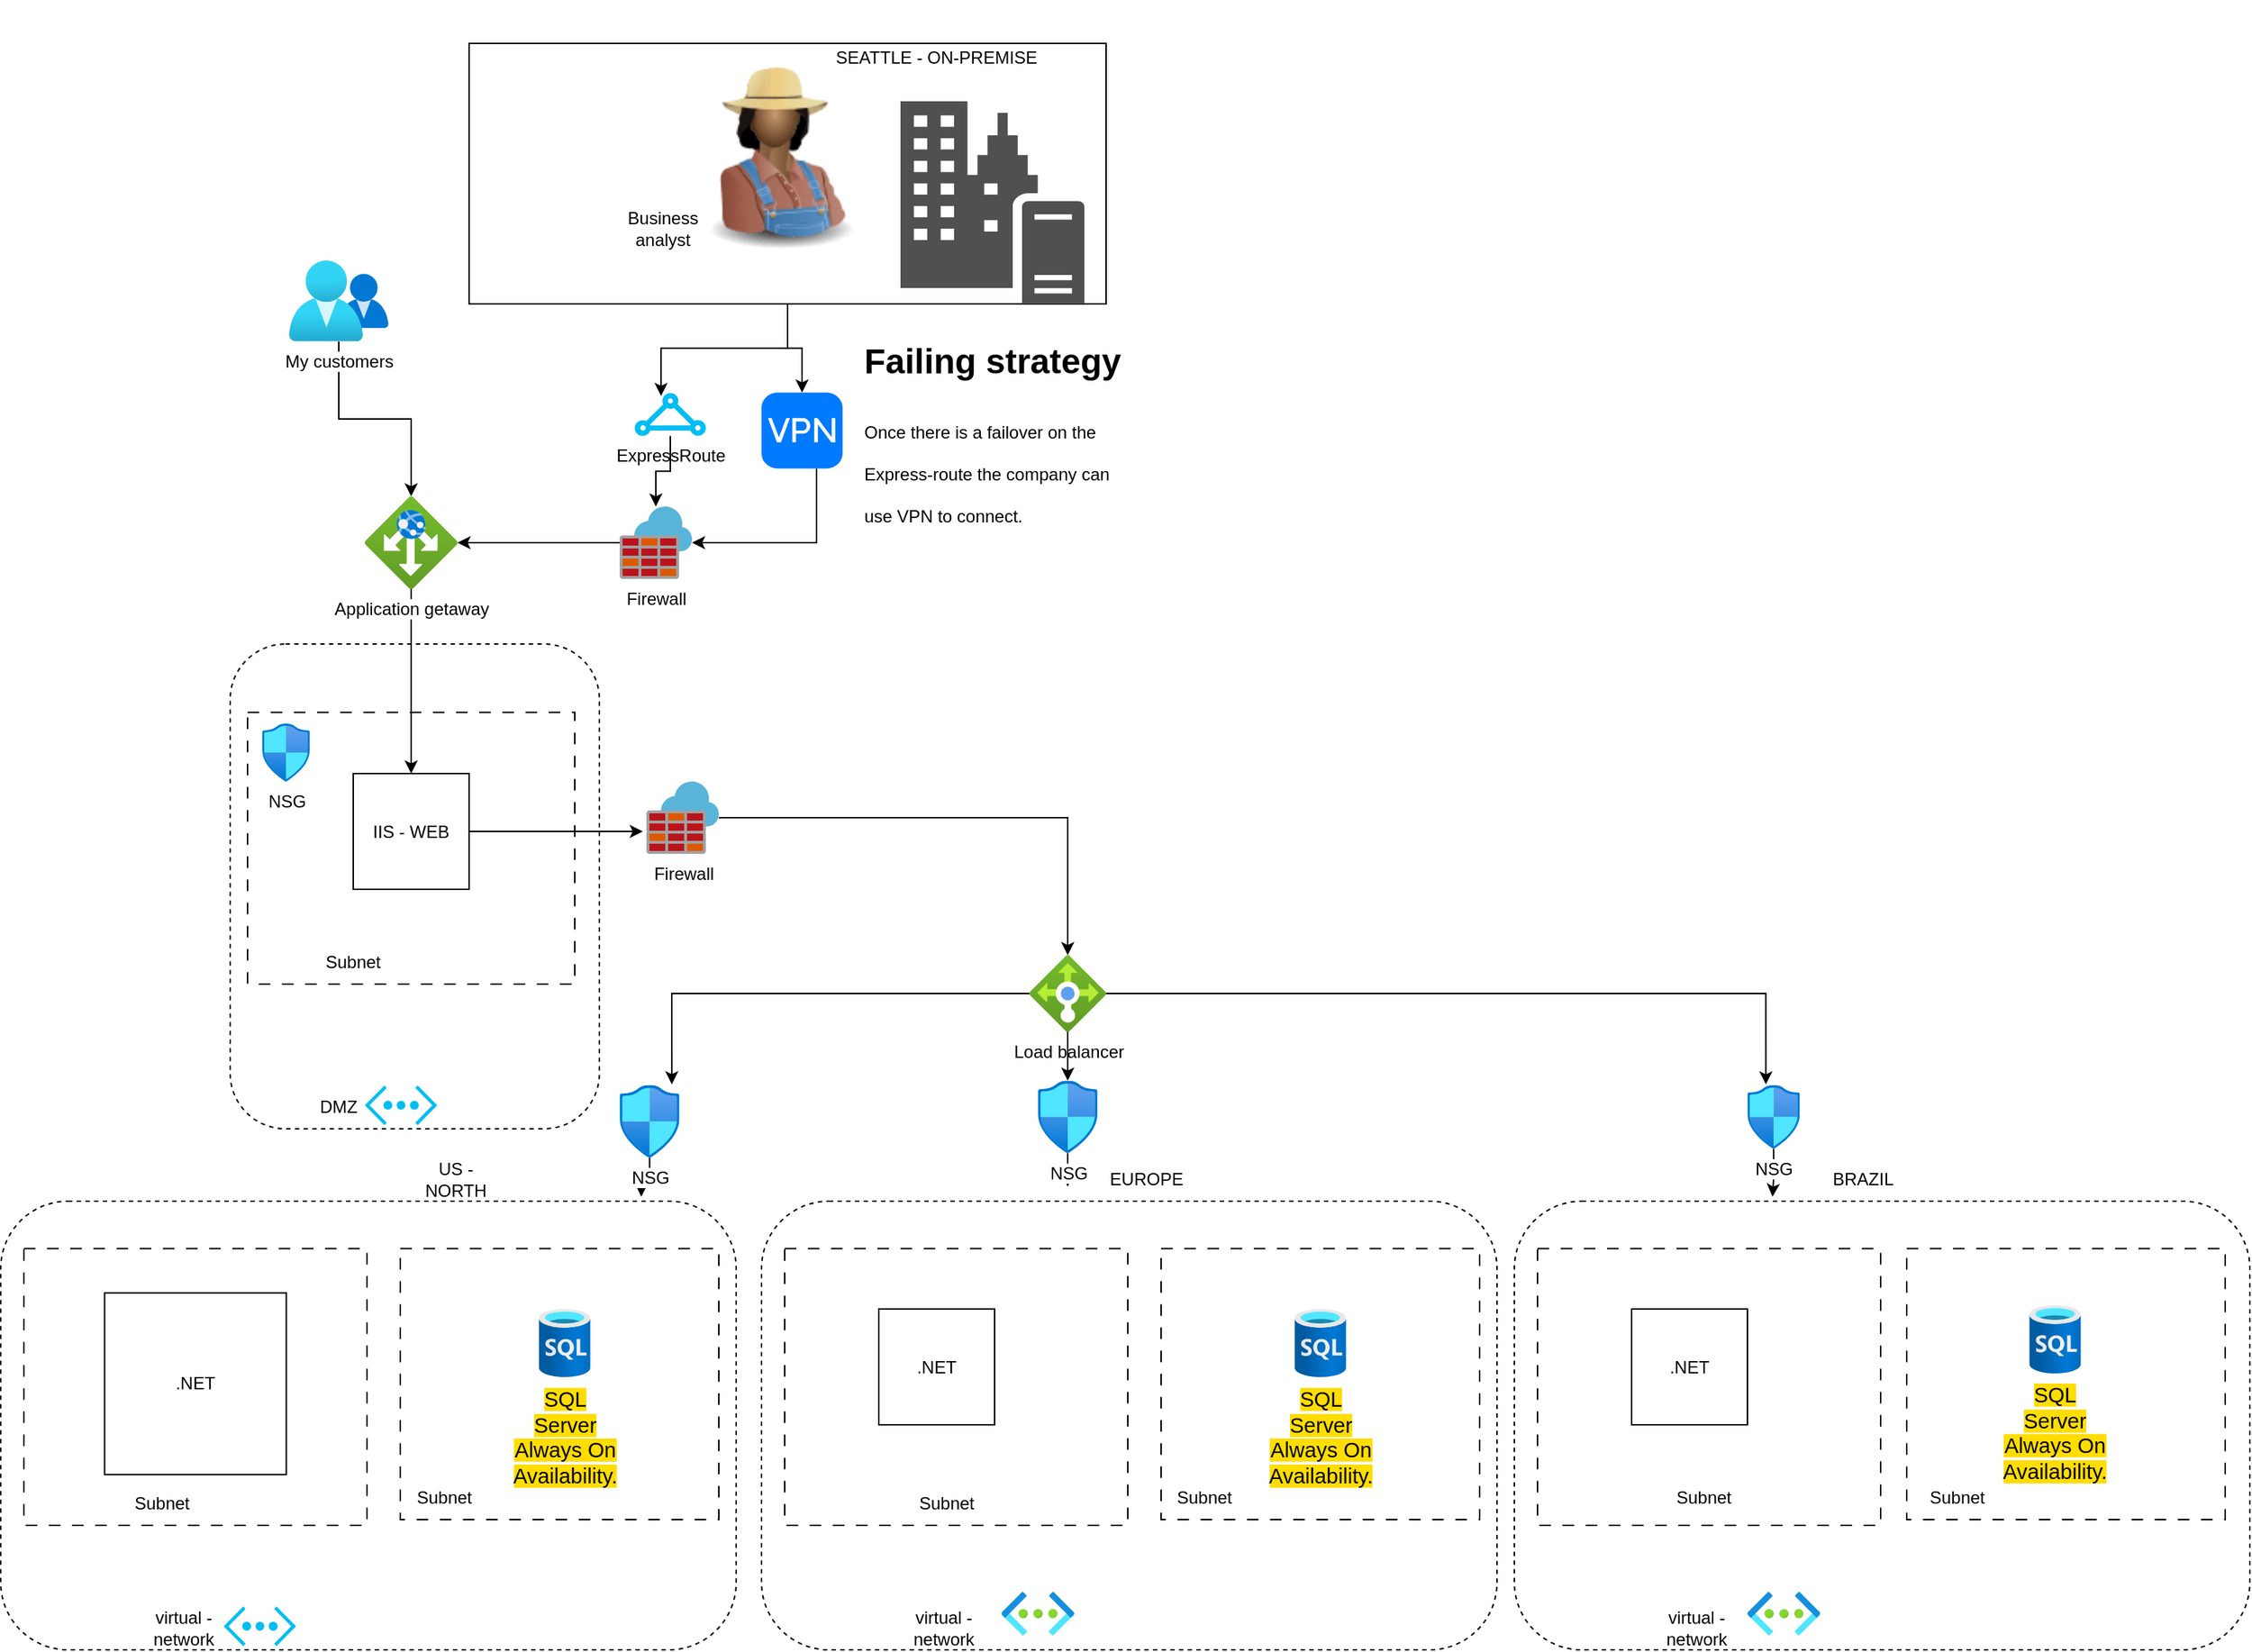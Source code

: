 <mxfile version="22.1.11" type="github">
  <diagram name="Page-1" id="91qA87hdiszA3aOv8GyX">
    <mxGraphModel dx="2927" dy="2325" grid="1" gridSize="10" guides="1" tooltips="1" connect="1" arrows="1" fold="1" page="1" pageScale="1" pageWidth="827" pageHeight="1169" math="0" shadow="0">
      <root>
        <mxCell id="0" />
        <mxCell id="1" parent="0" />
        <mxCell id="9Iidg85aKy6UL-_RCno8-112" style="edgeStyle=orthogonalEdgeStyle;rounded=0;orthogonalLoop=1;jettySize=auto;html=1;" edge="1" parent="1" source="9Iidg85aKy6UL-_RCno8-90" target="9Iidg85aKy6UL-_RCno8-105">
          <mxGeometry relative="1" as="geometry" />
        </mxCell>
        <mxCell id="9Iidg85aKy6UL-_RCno8-90" value="" style="rounded=0;whiteSpace=wrap;html=1;" vertex="1" parent="1">
          <mxGeometry x="200" y="-90" width="440" height="180" as="geometry" />
        </mxCell>
        <mxCell id="9Iidg85aKy6UL-_RCno8-50" value="" style="rounded=1;whiteSpace=wrap;html=1;dashed=1;" vertex="1" parent="1">
          <mxGeometry x="35" y="325" width="255" height="335" as="geometry" />
        </mxCell>
        <mxCell id="9Iidg85aKy6UL-_RCno8-4" value="" style="rounded=1;whiteSpace=wrap;html=1;dashed=1;" vertex="1" parent="1">
          <mxGeometry x="-123.5" y="710" width="508" height="310" as="geometry" />
        </mxCell>
        <mxCell id="9Iidg85aKy6UL-_RCno8-10" value="" style="rounded=0;whiteSpace=wrap;html=1;dashed=1;dashPattern=8 8;" vertex="1" parent="1">
          <mxGeometry x="47" y="372.25" width="226" height="187.75" as="geometry" />
        </mxCell>
        <mxCell id="9Iidg85aKy6UL-_RCno8-8" value="" style="rounded=0;whiteSpace=wrap;html=1;dashed=1;dashPattern=8 8;" vertex="1" parent="1">
          <mxGeometry x="-107.5" y="742.75" width="237" height="191.25" as="geometry" />
        </mxCell>
        <mxCell id="9Iidg85aKy6UL-_RCno8-6" value="" style="rounded=0;whiteSpace=wrap;html=1;dashed=1;dashPattern=8 8;" vertex="1" parent="1">
          <mxGeometry x="152.5" y="742.75" width="220" height="187.25" as="geometry" />
        </mxCell>
        <mxCell id="9Iidg85aKy6UL-_RCno8-1" value="IIS - WEB" style="whiteSpace=wrap;html=1;aspect=fixed;" vertex="1" parent="1">
          <mxGeometry x="120" y="414.5" width="80" height="80" as="geometry" />
        </mxCell>
        <mxCell id="9Iidg85aKy6UL-_RCno8-2" value=".NET" style="whiteSpace=wrap;html=1;aspect=fixed;" vertex="1" parent="1">
          <mxGeometry x="-51.75" y="773.38" width="125.5" height="125.5" as="geometry" />
        </mxCell>
        <mxCell id="9Iidg85aKy6UL-_RCno8-5" value="virtual - network&lt;br&gt;" style="text;strokeColor=none;align=center;fillColor=none;html=1;verticalAlign=middle;whiteSpace=wrap;rounded=0;" vertex="1" parent="1">
          <mxGeometry x="-27.5" y="990" width="60" height="30" as="geometry" />
        </mxCell>
        <mxCell id="9Iidg85aKy6UL-_RCno8-7" value="Subnet" style="text;strokeColor=none;align=center;fillColor=none;html=1;verticalAlign=middle;whiteSpace=wrap;rounded=0;" vertex="1" parent="1">
          <mxGeometry x="152.5" y="900" width="60" height="30" as="geometry" />
        </mxCell>
        <mxCell id="9Iidg85aKy6UL-_RCno8-9" value="Subnet" style="text;strokeColor=none;align=center;fillColor=none;html=1;verticalAlign=middle;whiteSpace=wrap;rounded=0;" vertex="1" parent="1">
          <mxGeometry x="-42.5" y="904" width="60" height="30" as="geometry" />
        </mxCell>
        <mxCell id="9Iidg85aKy6UL-_RCno8-11" value="Subnet" style="text;strokeColor=none;align=center;fillColor=none;html=1;verticalAlign=middle;whiteSpace=wrap;rounded=0;" vertex="1" parent="1">
          <mxGeometry x="90" y="530" width="60" height="30" as="geometry" />
        </mxCell>
        <mxCell id="9Iidg85aKy6UL-_RCno8-20" style="edgeStyle=orthogonalEdgeStyle;rounded=0;orthogonalLoop=1;jettySize=auto;html=1;" edge="1" parent="1" source="9Iidg85aKy6UL-_RCno8-25" target="9Iidg85aKy6UL-_RCno8-19">
          <mxGeometry relative="1" as="geometry">
            <mxPoint x="415.5" y="23.0" as="sourcePoint" />
          </mxGeometry>
        </mxCell>
        <mxCell id="9Iidg85aKy6UL-_RCno8-37" style="edgeStyle=orthogonalEdgeStyle;rounded=0;orthogonalLoop=1;jettySize=auto;html=1;" edge="1" parent="1" source="9Iidg85aKy6UL-_RCno8-19" target="9Iidg85aKy6UL-_RCno8-35">
          <mxGeometry relative="1" as="geometry" />
        </mxCell>
        <mxCell id="9Iidg85aKy6UL-_RCno8-19" value="Firewall&lt;br&gt;" style="image;sketch=0;aspect=fixed;html=1;points=[];align=center;fontSize=12;image=img/lib/mscae/Azure_Firewall.svg;" vertex="1" parent="1">
          <mxGeometry x="304" y="230" width="50" height="50" as="geometry" />
        </mxCell>
        <mxCell id="9Iidg85aKy6UL-_RCno8-26" value="Business analyst&lt;br&gt;" style="text;strokeColor=none;align=center;fillColor=none;html=1;verticalAlign=middle;whiteSpace=wrap;rounded=0;" vertex="1" parent="1">
          <mxGeometry x="304" y="23" width="60" height="30" as="geometry" />
        </mxCell>
        <mxCell id="9Iidg85aKy6UL-_RCno8-44" style="edgeStyle=orthogonalEdgeStyle;rounded=0;orthogonalLoop=1;jettySize=auto;html=1;" edge="1" parent="1" source="9Iidg85aKy6UL-_RCno8-35" target="9Iidg85aKy6UL-_RCno8-1">
          <mxGeometry relative="1" as="geometry" />
        </mxCell>
        <mxCell id="9Iidg85aKy6UL-_RCno8-35" value="Application getaway&lt;br&gt;" style="image;aspect=fixed;html=1;points=[];align=center;fontSize=12;image=img/lib/azure2/networking/Application_Gateways.svg;" vertex="1" parent="1">
          <mxGeometry x="128" y="223" width="64" height="64" as="geometry" />
        </mxCell>
        <mxCell id="9Iidg85aKy6UL-_RCno8-41" value="" style="image;html=1;image=img/lib/clip_art/people/Farmer_Woman_Black_128x128.png" vertex="1" parent="1">
          <mxGeometry x="309" y="-84" width="209" height="137" as="geometry" />
        </mxCell>
        <mxCell id="9Iidg85aKy6UL-_RCno8-51" value="DMZ" style="text;strokeColor=none;align=center;fillColor=none;html=1;verticalAlign=middle;whiteSpace=wrap;rounded=0;" vertex="1" parent="1">
          <mxGeometry x="80" y="630" width="60" height="30" as="geometry" />
        </mxCell>
        <mxCell id="9Iidg85aKy6UL-_RCno8-52" value="" style="edgeStyle=orthogonalEdgeStyle;rounded=0;orthogonalLoop=1;jettySize=auto;html=1;" edge="1" parent="1" source="9Iidg85aKy6UL-_RCno8-1">
          <mxGeometry relative="1" as="geometry">
            <mxPoint x="200" y="455" as="sourcePoint" />
            <mxPoint x="320" y="454.5" as="targetPoint" />
          </mxGeometry>
        </mxCell>
        <mxCell id="9Iidg85aKy6UL-_RCno8-54" value="&lt;meta charset=&quot;utf-8&quot;&gt;&lt;b id=&quot;docs-internal-guid-7738dd8b-7fff-8908-fcbc-ecf5016bc767&quot; style=&quot;font-weight:normal;&quot;&gt;&lt;span style=&quot;font-size: 11pt; font-family: Arial, sans-serif; color: rgb(0, 0, 0); background-color: rgb(255, 221, 0); font-weight: 400; font-style: normal; font-variant: normal; text-decoration: none; vertical-align: baseline;&quot;&gt;SQL Server Always On Availability.&lt;/span&gt;&lt;/b&gt;" style="whiteSpace=wrap;html=1;aspect=fixed;shape=image;labelBackgroundColor=default;verticalAlign=top;verticalLabelPosition=bottom;points=[];image=img/lib/azure2/databases/SQL_Database.svg;" vertex="1" parent="1">
          <mxGeometry x="242.5" y="784.5" width="47" height="47" as="geometry" />
        </mxCell>
        <mxCell id="9Iidg85aKy6UL-_RCno8-56" value="" style="rounded=1;whiteSpace=wrap;html=1;dashed=1;" vertex="1" parent="1">
          <mxGeometry x="402" y="710" width="508" height="310" as="geometry" />
        </mxCell>
        <mxCell id="9Iidg85aKy6UL-_RCno8-57" value="" style="rounded=0;whiteSpace=wrap;html=1;dashed=1;dashPattern=8 8;" vertex="1" parent="1">
          <mxGeometry x="418" y="742.75" width="237" height="191.25" as="geometry" />
        </mxCell>
        <mxCell id="9Iidg85aKy6UL-_RCno8-58" value="" style="rounded=0;whiteSpace=wrap;html=1;dashed=1;dashPattern=8 8;" vertex="1" parent="1">
          <mxGeometry x="678" y="742.75" width="220" height="187.25" as="geometry" />
        </mxCell>
        <mxCell id="9Iidg85aKy6UL-_RCno8-60" value=".NET" style="whiteSpace=wrap;html=1;aspect=fixed;" vertex="1" parent="1">
          <mxGeometry x="483" y="784.5" width="80" height="80" as="geometry" />
        </mxCell>
        <mxCell id="9Iidg85aKy6UL-_RCno8-61" value="virtual - network&lt;br&gt;" style="text;strokeColor=none;align=center;fillColor=none;html=1;verticalAlign=middle;whiteSpace=wrap;rounded=0;" vertex="1" parent="1">
          <mxGeometry x="498" y="990" width="60" height="30" as="geometry" />
        </mxCell>
        <mxCell id="9Iidg85aKy6UL-_RCno8-62" value="Subnet" style="text;strokeColor=none;align=center;fillColor=none;html=1;verticalAlign=middle;whiteSpace=wrap;rounded=0;" vertex="1" parent="1">
          <mxGeometry x="678" y="900" width="60" height="30" as="geometry" />
        </mxCell>
        <mxCell id="9Iidg85aKy6UL-_RCno8-63" value="&lt;meta charset=&quot;utf-8&quot;&gt;&lt;b id=&quot;docs-internal-guid-7738dd8b-7fff-8908-fcbc-ecf5016bc767&quot; style=&quot;font-weight:normal;&quot;&gt;&lt;span style=&quot;font-size: 11pt; font-family: Arial, sans-serif; color: rgb(0, 0, 0); background-color: rgb(255, 221, 0); font-weight: 400; font-style: normal; font-variant: normal; text-decoration: none; vertical-align: baseline;&quot;&gt;SQL Server Always On Availability.&lt;/span&gt;&lt;/b&gt;" style="whiteSpace=wrap;html=1;aspect=fixed;shape=image;labelBackgroundColor=default;verticalAlign=top;verticalLabelPosition=bottom;points=[];image=img/lib/azure2/databases/SQL_Database.svg;" vertex="1" parent="1">
          <mxGeometry x="764.5" y="784.5" width="47" height="47" as="geometry" />
        </mxCell>
        <mxCell id="9Iidg85aKy6UL-_RCno8-64" value="" style="rounded=1;whiteSpace=wrap;html=1;dashed=1;" vertex="1" parent="1">
          <mxGeometry x="922" y="710" width="508" height="310" as="geometry" />
        </mxCell>
        <mxCell id="9Iidg85aKy6UL-_RCno8-65" value="" style="rounded=0;whiteSpace=wrap;html=1;dashed=1;dashPattern=8 8;" vertex="1" parent="1">
          <mxGeometry x="938" y="742.75" width="237" height="191.25" as="geometry" />
        </mxCell>
        <mxCell id="9Iidg85aKy6UL-_RCno8-66" value="" style="rounded=0;whiteSpace=wrap;html=1;dashed=1;dashPattern=8 8;" vertex="1" parent="1">
          <mxGeometry x="1193" y="742.75" width="220" height="187.25" as="geometry" />
        </mxCell>
        <mxCell id="9Iidg85aKy6UL-_RCno8-68" value=".NET" style="whiteSpace=wrap;html=1;aspect=fixed;" vertex="1" parent="1">
          <mxGeometry x="1003" y="784.5" width="80" height="80" as="geometry" />
        </mxCell>
        <mxCell id="9Iidg85aKy6UL-_RCno8-69" value="virtual - network&lt;br&gt;" style="text;strokeColor=none;align=center;fillColor=none;html=1;verticalAlign=middle;whiteSpace=wrap;rounded=0;" vertex="1" parent="1">
          <mxGeometry x="1018" y="990" width="60" height="30" as="geometry" />
        </mxCell>
        <mxCell id="9Iidg85aKy6UL-_RCno8-70" value="Subnet" style="text;strokeColor=none;align=center;fillColor=none;html=1;verticalAlign=middle;whiteSpace=wrap;rounded=0;" vertex="1" parent="1">
          <mxGeometry x="1198" y="900" width="60" height="30" as="geometry" />
        </mxCell>
        <mxCell id="9Iidg85aKy6UL-_RCno8-71" value="&lt;meta charset=&quot;utf-8&quot;&gt;&lt;b id=&quot;docs-internal-guid-7738dd8b-7fff-8908-fcbc-ecf5016bc767&quot; style=&quot;font-weight:normal;&quot;&gt;&lt;span style=&quot;font-size: 11pt; font-family: Arial, sans-serif; color: rgb(0, 0, 0); background-color: rgb(255, 221, 0); font-weight: 400; font-style: normal; font-variant: normal; text-decoration: none; vertical-align: baseline;&quot;&gt;SQL Server Always On Availability.&lt;/span&gt;&lt;/b&gt;" style="whiteSpace=wrap;html=1;aspect=fixed;shape=image;labelBackgroundColor=default;verticalAlign=top;verticalLabelPosition=bottom;points=[];image=img/lib/azure2/databases/SQL_Database.svg;" vertex="1" parent="1">
          <mxGeometry x="1272" y="782" width="47" height="47" as="geometry" />
        </mxCell>
        <mxCell id="9Iidg85aKy6UL-_RCno8-101" style="edgeStyle=orthogonalEdgeStyle;rounded=0;orthogonalLoop=1;jettySize=auto;html=1;" edge="1" parent="1" source="9Iidg85aKy6UL-_RCno8-120">
          <mxGeometry relative="1" as="geometry">
            <mxPoint x="613.5" y="700" as="targetPoint" />
          </mxGeometry>
        </mxCell>
        <mxCell id="9Iidg85aKy6UL-_RCno8-73" value="Load balancer&lt;br&gt;" style="image;aspect=fixed;html=1;points=[];align=center;fontSize=12;image=img/lib/azure2/networking/Load_Balancers.svg;" vertex="1" parent="1">
          <mxGeometry x="587" y="540" width="53" height="53" as="geometry" />
        </mxCell>
        <mxCell id="9Iidg85aKy6UL-_RCno8-79" value="EUROPE" style="text;strokeColor=none;align=center;fillColor=none;html=1;verticalAlign=middle;whiteSpace=wrap;rounded=0;" vertex="1" parent="1">
          <mxGeometry x="638" y="680" width="60" height="30" as="geometry" />
        </mxCell>
        <mxCell id="9Iidg85aKy6UL-_RCno8-80" value="BRAZIL" style="text;strokeColor=none;align=center;fillColor=none;html=1;verticalAlign=middle;whiteSpace=wrap;rounded=0;" vertex="1" parent="1">
          <mxGeometry x="1133" y="680" width="60" height="30" as="geometry" />
        </mxCell>
        <mxCell id="9Iidg85aKy6UL-_RCno8-81" value="US -NORTH" style="text;strokeColor=none;align=center;fillColor=none;html=1;verticalAlign=middle;whiteSpace=wrap;rounded=0;" vertex="1" parent="1">
          <mxGeometry x="160.5" y="680" width="60" height="30" as="geometry" />
        </mxCell>
        <mxCell id="9Iidg85aKy6UL-_RCno8-99" style="edgeStyle=orthogonalEdgeStyle;rounded=0;orthogonalLoop=1;jettySize=auto;html=1;" edge="1" parent="1" source="9Iidg85aKy6UL-_RCno8-82" target="9Iidg85aKy6UL-_RCno8-73">
          <mxGeometry relative="1" as="geometry" />
        </mxCell>
        <mxCell id="9Iidg85aKy6UL-_RCno8-82" value="Firewall&lt;br&gt;" style="image;sketch=0;aspect=fixed;html=1;points=[];align=center;fontSize=12;image=img/lib/mscae/Azure_Firewall.svg;" vertex="1" parent="1">
          <mxGeometry x="322.5" y="420" width="50" height="50" as="geometry" />
        </mxCell>
        <mxCell id="9Iidg85aKy6UL-_RCno8-83" value="Subnet" style="text;strokeColor=none;align=center;fillColor=none;html=1;verticalAlign=middle;whiteSpace=wrap;rounded=0;" vertex="1" parent="1">
          <mxGeometry x="500" y="904" width="60" height="30" as="geometry" />
        </mxCell>
        <mxCell id="9Iidg85aKy6UL-_RCno8-84" value="Subnet" style="text;strokeColor=none;align=center;fillColor=none;html=1;verticalAlign=middle;whiteSpace=wrap;rounded=0;" vertex="1" parent="1">
          <mxGeometry x="1023" y="900" width="60" height="30" as="geometry" />
        </mxCell>
        <mxCell id="9Iidg85aKy6UL-_RCno8-25" value="ExpressRoute&lt;br&gt;" style="verticalLabelPosition=bottom;html=1;verticalAlign=top;align=center;strokeColor=none;fillColor=#00BEF2;shape=mxgraph.azure.express_route;pointerEvents=1;" vertex="1" parent="1">
          <mxGeometry x="314" y="151.25" width="50" height="30" as="geometry" />
        </mxCell>
        <mxCell id="9Iidg85aKy6UL-_RCno8-91" value="SEATTLE - ON-PREMISE" style="text;strokeColor=none;align=center;fillColor=none;html=1;verticalAlign=middle;whiteSpace=wrap;rounded=0;" vertex="1" parent="1">
          <mxGeometry x="428" y="-120" width="190" height="80" as="geometry" />
        </mxCell>
        <mxCell id="9Iidg85aKy6UL-_RCno8-92" value="" style="sketch=0;pointerEvents=1;shadow=0;dashed=0;html=1;strokeColor=none;fillColor=#505050;labelPosition=center;verticalLabelPosition=bottom;verticalAlign=top;outlineConnect=0;align=center;shape=mxgraph.office.servers.on_premises_server;" vertex="1" parent="1">
          <mxGeometry x="498" y="-50" width="127" height="140" as="geometry" />
        </mxCell>
        <mxCell id="9Iidg85aKy6UL-_RCno8-94" value="" style="verticalLabelPosition=bottom;html=1;verticalAlign=top;align=center;strokeColor=none;fillColor=#00BEF2;shape=mxgraph.azure.virtual_network;pointerEvents=1;" vertex="1" parent="1">
          <mxGeometry x="30.5" y="990" width="50" height="27.5" as="geometry" />
        </mxCell>
        <mxCell id="9Iidg85aKy6UL-_RCno8-95" value="" style="verticalLabelPosition=bottom;html=1;verticalAlign=top;align=center;strokeColor=none;fillColor=#00BEF2;shape=mxgraph.azure.virtual_network;pointerEvents=1;" vertex="1" parent="1">
          <mxGeometry x="128" y="630" width="50" height="27.5" as="geometry" />
        </mxCell>
        <mxCell id="9Iidg85aKy6UL-_RCno8-96" value="" style="image;aspect=fixed;html=1;points=[];align=center;fontSize=12;image=img/lib/azure2/networking/Virtual_Networks.svg;" vertex="1" parent="1">
          <mxGeometry x="567.75" y="980" width="50.25" height="30" as="geometry" />
        </mxCell>
        <mxCell id="9Iidg85aKy6UL-_RCno8-97" value="" style="image;aspect=fixed;html=1;points=[];align=center;fontSize=12;image=img/lib/azure2/networking/Virtual_Networks.svg;" vertex="1" parent="1">
          <mxGeometry x="1083" y="980" width="50.25" height="30" as="geometry" />
        </mxCell>
        <mxCell id="9Iidg85aKy6UL-_RCno8-100" style="edgeStyle=orthogonalEdgeStyle;rounded=0;orthogonalLoop=1;jettySize=auto;html=1;entryX=0.871;entryY=-0.01;entryDx=0;entryDy=0;entryPerimeter=0;" edge="1" parent="1" source="9Iidg85aKy6UL-_RCno8-116" target="9Iidg85aKy6UL-_RCno8-4">
          <mxGeometry relative="1" as="geometry" />
        </mxCell>
        <mxCell id="9Iidg85aKy6UL-_RCno8-102" style="edgeStyle=orthogonalEdgeStyle;rounded=0;orthogonalLoop=1;jettySize=auto;html=1;entryX=0.351;entryY=-0.01;entryDx=0;entryDy=0;entryPerimeter=0;" edge="1" parent="1" source="9Iidg85aKy6UL-_RCno8-121" target="9Iidg85aKy6UL-_RCno8-64">
          <mxGeometry relative="1" as="geometry" />
        </mxCell>
        <mxCell id="9Iidg85aKy6UL-_RCno8-104" style="edgeStyle=orthogonalEdgeStyle;rounded=0;orthogonalLoop=1;jettySize=auto;html=1;entryX=0.372;entryY=0.078;entryDx=0;entryDy=0;entryPerimeter=0;" edge="1" parent="1" source="9Iidg85aKy6UL-_RCno8-90" target="9Iidg85aKy6UL-_RCno8-25">
          <mxGeometry relative="1" as="geometry" />
        </mxCell>
        <mxCell id="9Iidg85aKy6UL-_RCno8-113" style="edgeStyle=orthogonalEdgeStyle;rounded=0;orthogonalLoop=1;jettySize=auto;html=1;" edge="1" parent="1" source="9Iidg85aKy6UL-_RCno8-105" target="9Iidg85aKy6UL-_RCno8-19">
          <mxGeometry relative="1" as="geometry">
            <mxPoint x="430" y="271.778" as="targetPoint" />
            <Array as="points">
              <mxPoint x="440" y="255" />
            </Array>
          </mxGeometry>
        </mxCell>
        <mxCell id="9Iidg85aKy6UL-_RCno8-105" value="" style="html=1;strokeWidth=1;shadow=0;dashed=0;shape=mxgraph.ios7.misc.vpn;fillColor=#007AFF;strokeColor=none;buttonText=;strokeColor2=#222222;fontColor=#222222;fontSize=8;verticalLabelPosition=bottom;verticalAlign=top;align=center;sketch=0;" vertex="1" parent="1">
          <mxGeometry x="402" y="151.25" width="56" height="52.5" as="geometry" />
        </mxCell>
        <mxCell id="9Iidg85aKy6UL-_RCno8-115" value="&lt;h1&gt;&lt;span style=&quot;background-color: initial;&quot;&gt;Failing strategy&lt;/span&gt;&lt;/h1&gt;&lt;h1&gt;&lt;span style=&quot;background-color: initial;&quot;&gt;&lt;span style=&quot;font-size: 12px; font-weight: normal;&quot;&gt;Once there is a &lt;/span&gt;&lt;span style=&quot;font-size: 12px; font-weight: 400;&quot;&gt;failover&lt;/span&gt;&lt;span style=&quot;font-size: 12px; font-weight: normal;&quot;&gt;&amp;nbsp;on the &lt;/span&gt;&lt;span style=&quot;font-size: 12px; font-weight: 400;&quot;&gt;Express-route&lt;/span&gt;&lt;span style=&quot;font-size: 12px; font-weight: normal;&quot;&gt;&amp;nbsp;the company can use VPN to connect.&lt;/span&gt;&lt;/span&gt;&lt;br&gt;&lt;/h1&gt;" style="text;html=1;strokeColor=none;fillColor=none;spacing=5;spacingTop=-20;whiteSpace=wrap;overflow=hidden;rounded=0;" vertex="1" parent="1">
          <mxGeometry x="468" y="110" width="187" height="150" as="geometry" />
        </mxCell>
        <mxCell id="9Iidg85aKy6UL-_RCno8-122" value="" style="edgeStyle=orthogonalEdgeStyle;rounded=0;orthogonalLoop=1;jettySize=auto;html=1;entryX=0.351;entryY=-0.01;entryDx=0;entryDy=0;entryPerimeter=0;" edge="1" parent="1" source="9Iidg85aKy6UL-_RCno8-73" target="9Iidg85aKy6UL-_RCno8-121">
          <mxGeometry relative="1" as="geometry">
            <mxPoint x="640" y="567" as="sourcePoint" />
            <mxPoint x="1100" y="707" as="targetPoint" />
          </mxGeometry>
        </mxCell>
        <mxCell id="9Iidg85aKy6UL-_RCno8-121" value="NSG&lt;br&gt;" style="image;aspect=fixed;html=1;points=[];align=center;fontSize=12;image=img/lib/azure2/networking/Network_Security_Groups.svg;" vertex="1" parent="1">
          <mxGeometry x="1083" y="629.75" width="36.24" height="44" as="geometry" />
        </mxCell>
        <mxCell id="9Iidg85aKy6UL-_RCno8-123" value="" style="edgeStyle=orthogonalEdgeStyle;rounded=0;orthogonalLoop=1;jettySize=auto;html=1;" edge="1" parent="1" source="9Iidg85aKy6UL-_RCno8-73" target="9Iidg85aKy6UL-_RCno8-120">
          <mxGeometry relative="1" as="geometry">
            <mxPoint x="613.5" y="700" as="targetPoint" />
            <mxPoint x="614" y="593" as="sourcePoint" />
          </mxGeometry>
        </mxCell>
        <mxCell id="9Iidg85aKy6UL-_RCno8-120" value="NSG&lt;br&gt;" style="image;aspect=fixed;html=1;points=[];align=center;fontSize=12;image=img/lib/azure2/networking/Network_Security_Groups.svg;" vertex="1" parent="1">
          <mxGeometry x="592.91" y="626.75" width="41.18" height="50" as="geometry" />
        </mxCell>
        <mxCell id="9Iidg85aKy6UL-_RCno8-124" value="" style="edgeStyle=orthogonalEdgeStyle;rounded=0;orthogonalLoop=1;jettySize=auto;html=1;entryX=0.871;entryY=-0.01;entryDx=0;entryDy=0;entryPerimeter=0;" edge="1" parent="1" source="9Iidg85aKy6UL-_RCno8-73" target="9Iidg85aKy6UL-_RCno8-116">
          <mxGeometry relative="1" as="geometry">
            <mxPoint x="587" y="567" as="sourcePoint" />
            <mxPoint x="319" y="707" as="targetPoint" />
          </mxGeometry>
        </mxCell>
        <mxCell id="9Iidg85aKy6UL-_RCno8-116" value="NSG&lt;br&gt;" style="image;aspect=fixed;html=1;points=[];align=center;fontSize=12;image=img/lib/azure2/networking/Network_Security_Groups.svg;" vertex="1" parent="1">
          <mxGeometry x="304" y="629.75" width="41.38" height="50.25" as="geometry" />
        </mxCell>
        <mxCell id="9Iidg85aKy6UL-_RCno8-125" value="NSG&lt;br&gt;" style="image;aspect=fixed;html=1;points=[];align=center;fontSize=12;image=img/lib/azure2/networking/Network_Security_Groups.svg;" vertex="1" parent="1">
          <mxGeometry x="57.06" y="380" width="32.94" height="40" as="geometry" />
        </mxCell>
        <mxCell id="9Iidg85aKy6UL-_RCno8-127" style="edgeStyle=orthogonalEdgeStyle;rounded=0;orthogonalLoop=1;jettySize=auto;html=1;" edge="1" parent="1" source="9Iidg85aKy6UL-_RCno8-126" target="9Iidg85aKy6UL-_RCno8-35">
          <mxGeometry relative="1" as="geometry" />
        </mxCell>
        <mxCell id="9Iidg85aKy6UL-_RCno8-126" value="My customers&lt;br&gt;" style="image;aspect=fixed;html=1;points=[];align=center;fontSize=12;image=img/lib/azure2/management_governance/My_Customers.svg;" vertex="1" parent="1">
          <mxGeometry x="75.5" y="60" width="69" height="56.0" as="geometry" />
        </mxCell>
      </root>
    </mxGraphModel>
  </diagram>
</mxfile>
